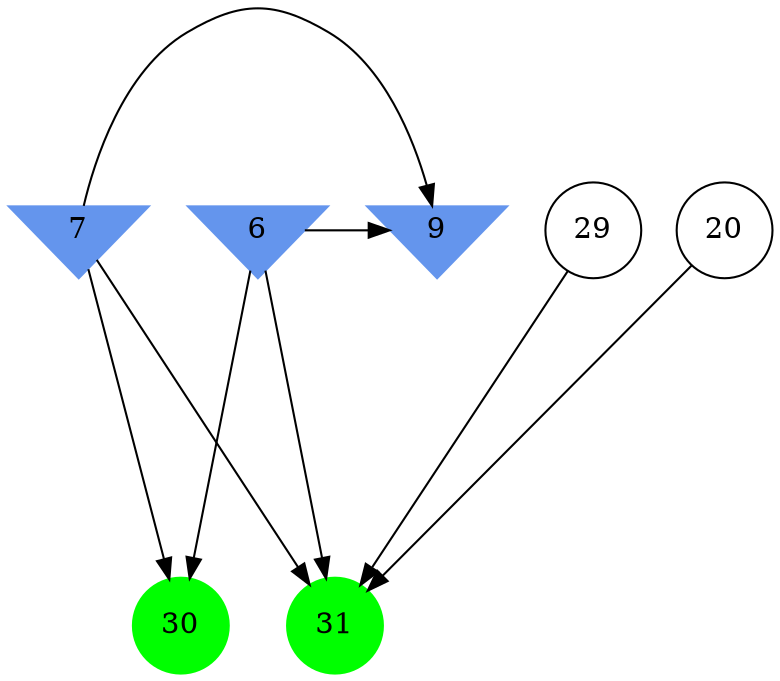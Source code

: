 digraph brain {
	ranksep=2.0;
	6 [shape=invtriangle,style=filled,color=cornflowerblue];
	7 [shape=invtriangle,style=filled,color=cornflowerblue];
	9 [shape=invtriangle,style=filled,color=cornflowerblue];
	20 [shape=circle,color=black];
	29 [shape=circle,color=black];
	30 [shape=circle,style=filled,color=green];
	31 [shape=circle,style=filled,color=green];
	6	->	9;
	6	->	30;
	7	->	9;
	7	->	30;
	6	->	31;
	20	->	31;
	29	->	31;
	7	->	31;
	{ rank=same; 6; 7; 9; }
	{ rank=same; 20; 29; }
	{ rank=same; 30; 31; }
}
